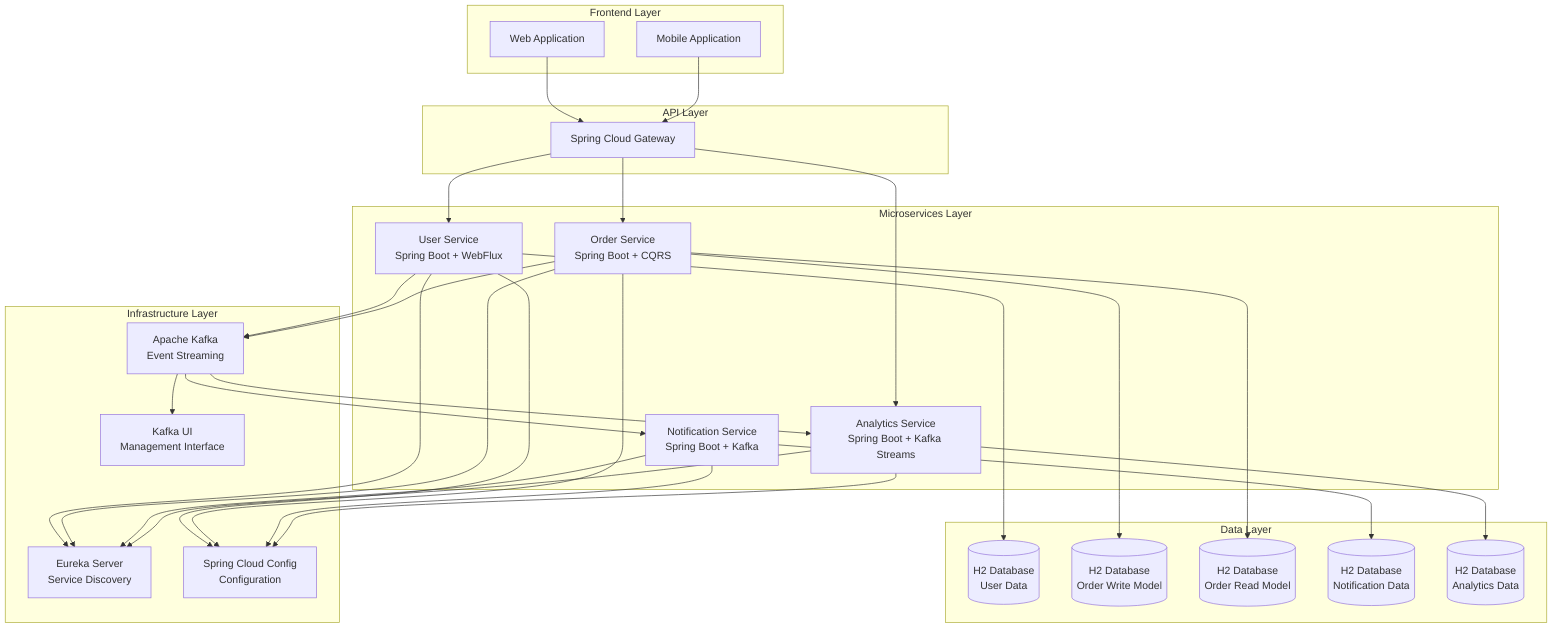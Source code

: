 %% Technology Stack Overview
graph TB
    subgraph "Frontend Layer"
        WebApp[Web Application]
        MobileApp[Mobile Application]
    end
    
    subgraph "API Layer"
        Gateway[Spring Cloud Gateway]
    end
    
    subgraph "Microservices Layer"
        UserService[User Service<br/>Spring Boot + WebFlux]
        OrderService[Order Service<br/>Spring Boot + CQRS]
        NotificationService[Notification Service<br/>Spring Boot + Kafka]
        AnalyticsService[Analytics Service<br/>Spring Boot + Kafka Streams]
    end
    
    subgraph "Infrastructure Layer"
        Discovery[Eureka Server<br/>Service Discovery]
        Config[Spring Cloud Config<br/>Configuration]
        Kafka[Apache Kafka<br/>Event Streaming]
        KafkaUI[Kafka UI<br/>Management Interface]
    end
    
    subgraph "Data Layer"
        UserDB[(H2 Database<br/>User Data)]
        OrderDB[(H2 Database<br/>Order Write Model)]
        OrderReadDB[(H2 Database<br/>Order Read Model)]
        NotificationDB[(H2 Database<br/>Notification Data)]
        AnalyticsDB[(H2 Database<br/>Analytics Data)]
    end
    
    WebApp --> Gateway
    MobileApp --> Gateway
    Gateway --> UserService
    Gateway --> OrderService
    Gateway --> AnalyticsService
    
    UserService --> Discovery
    OrderService --> Discovery
    NotificationService --> Discovery
    AnalyticsService --> Discovery
    
    UserService --> Config
    OrderService --> Config
    NotificationService --> Config
    AnalyticsService --> Config
    
    UserService --> UserDB
    OrderService --> OrderDB
    OrderService --> OrderReadDB
    NotificationService --> NotificationDB
    AnalyticsService --> AnalyticsDB
    
    UserService --> Kafka
    OrderService --> Kafka
    Kafka --> NotificationService
    Kafka --> AnalyticsService
    Kafka --> KafkaUI
